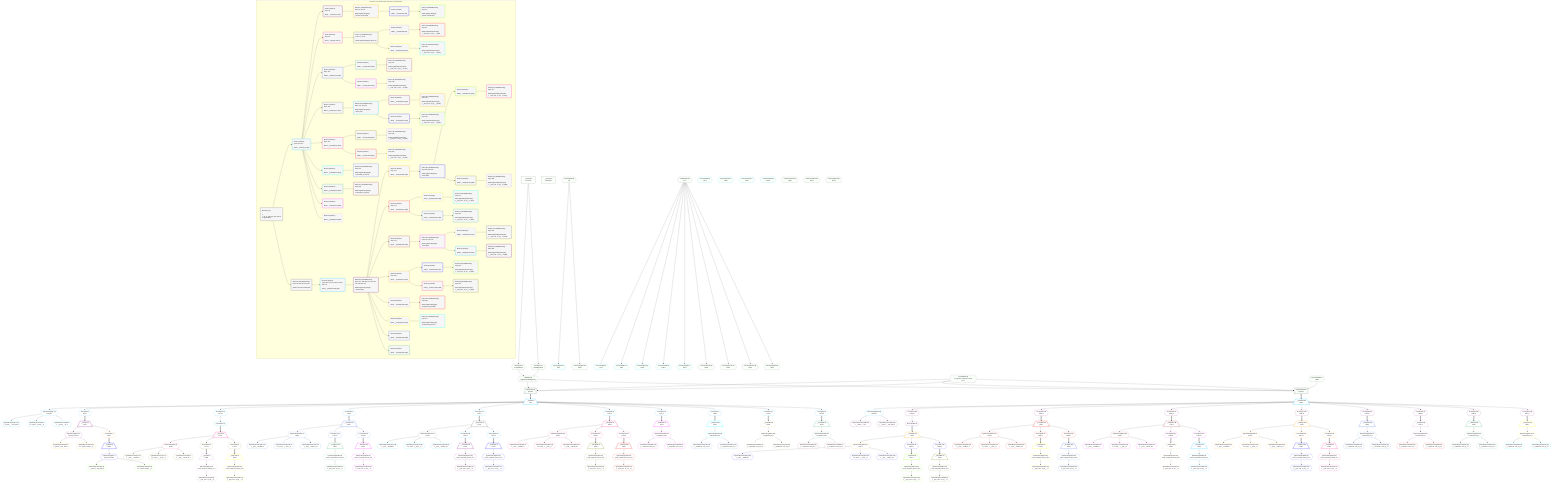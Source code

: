 %%{init: {'themeVariables': { 'fontSize': '12px'}}}%%
graph TD
    classDef path fill:#eee,stroke:#000,color:#000
    classDef plan fill:#fff,stroke-width:1px,color:#000
    classDef itemplan fill:#fff,stroke-width:2px,color:#000
    classDef unbatchedplan fill:#dff,stroke-width:1px,color:#000
    classDef sideeffectplan fill:#fcc,stroke-width:2px,color:#000
    classDef bucket fill:#f6f6f6,color:#000,stroke-width:2px,text-align:left


    %% plan dependencies
    PgSelect10[["PgSelect[10∈0]<br />ᐸpersonᐳ"]]:::plan
    Object13{{"Object[13∈0]<br />ᐸ{pgSettings,withPgClient}ᐳ"}}:::plan
    Constant646{{"Constant[646∈0]<br />ᐸ'Large bet on myself in round one.'ᐳ"}}:::plan
    Object13 & Constant646 & Constant646 --> PgSelect10
    Access11{{"Access[11∈0]<br />ᐸ2.pgSettingsᐳ"}}:::plan
    Access12{{"Access[12∈0]<br />ᐸ2.withPgClientᐳ"}}:::plan
    Access11 & Access12 --> Object13
    __Value2["__Value[2∈0]<br />ᐸcontextᐳ"]:::plan
    __Value2 --> Access11
    __Value2 --> Access12
    __Value4["__Value[4∈0]<br />ᐸrootValueᐳ"]:::plan
    Connection334{{"Connection[334∈0]<br />ᐸ330ᐳ"}}:::plan
    Constant642{{"Constant[642∈0]<br />ᐸ1ᐳ"}}:::plan
    Constant643{{"Constant[643∈0]<br />ᐸ2ᐳ"}}:::plan
    __Item14[/"__Item[14∈1]<br />ᐸ10ᐳ"\]:::itemplan
    PgSelect10 ==> __Item14
    PgSelectSingle15{{"PgSelectSingle[15∈1]<br />ᐸpersonᐳ"}}:::plan
    __Item14 --> PgSelectSingle15
    PgClassExpression16{{"PgClassExpression[16∈1]<br />ᐸ__person__...full_name”ᐳ"}}:::plan
    PgSelectSingle15 --> PgClassExpression16
    PgClassExpression18{{"PgClassExpression[18∈1]<br />ᐸ”c”.”perso..._person__)ᐳ"}}:::plan
    PgSelectSingle15 --> PgClassExpression18
    Connection48{{"Connection[48∈1]<br />ᐸ44ᐳ"}}:::plan
    Constant642 --> Connection48
    PgClassExpression55{{"PgClassExpression[55∈1]<br />ᐸ__person__.”id”ᐳ"}}:::plan
    PgSelectSingle15 --> PgClassExpression55
    Connection69{{"Connection[69∈1]<br />ᐸ65ᐳ"}}:::plan
    Constant643 --> Connection69
    Connection89{{"Connection[89∈1]<br />ᐸ85ᐳ"}}:::plan
    Constant642 --> Connection89
    Connection133{{"Connection[133∈1]<br />ᐸ129ᐳ"}}:::plan
    Constant642 --> Connection133
    Connection190{{"Connection[190∈1]<br />ᐸ186ᐳ"}}:::plan
    Constant642 --> Connection190
    Connection241{{"Connection[241∈1]<br />ᐸ237ᐳ"}}:::plan
    Constant642 --> Connection241
    Access607{{"Access[607∈1]<br />ᐸ14.1ᐳ"}}:::plan
    __Item14 --> Access607
    Access610{{"Access[610∈1]<br />ᐸ14.3ᐳ"}}:::plan
    __Item14 --> Access610
    Reverse611{{"Reverse[611∈1]"}}:::plan
    Access610 --> Reverse611
    Access614{{"Access[614∈1]<br />ᐸ14.4ᐳ"}}:::plan
    __Item14 --> Access614
    Access617{{"Access[617∈1]<br />ᐸ14.5ᐳ"}}:::plan
    __Item14 --> Access617
    Access620{{"Access[620∈1]<br />ᐸ14.6ᐳ"}}:::plan
    __Item14 --> Access620
    Access621{{"Access[621∈1]<br />ᐸ14.7ᐳ"}}:::plan
    __Item14 --> Access621
    Access622{{"Access[622∈1]<br />ᐸ14.8ᐳ"}}:::plan
    __Item14 --> Access622
    Access623{{"Access[623∈1]<br />ᐸ14.9ᐳ"}}:::plan
    __Item14 --> Access623
    Access624{{"Access[624∈1]<br />ᐸ14.10ᐳ"}}:::plan
    __Item14 --> Access624
    Connection30{{"Connection[30∈1]<br />ᐸ26ᐳ"}}:::plan
    Connection170{{"Connection[170∈1]<br />ᐸ166ᐳ"}}:::plan
    Connection271{{"Connection[271∈1]<br />ᐸ267ᐳ"}}:::plan
    Connection290{{"Connection[290∈1]<br />ᐸ286ᐳ"}}:::plan
    __Item32[/"__Item[32∈2]<br />ᐸ607ᐳ"\]:::itemplan
    Access607 ==> __Item32
    PgSelectSingle33{{"PgSelectSingle[33∈2]<br />ᐸperson_friendsᐳ"}}:::plan
    __Item32 --> PgSelectSingle33
    PgClassExpression34{{"PgClassExpression[34∈3]<br />ᐸ__person_f...full_name”ᐳ"}}:::plan
    PgSelectSingle33 --> PgClassExpression34
    PgClassExpression36{{"PgClassExpression[36∈3]<br />ᐸ”c”.”perso...friends__)ᐳ"}}:::plan
    PgSelectSingle33 --> PgClassExpression36
    Access606{{"Access[606∈3]<br />ᐸ32.1ᐳ"}}:::plan
    __Item32 --> Access606
    __Item50[/"__Item[50∈4]<br />ᐸ606ᐳ"\]:::itemplan
    Access606 ==> __Item50
    PgSelectSingle51{{"PgSelectSingle[51∈4]<br />ᐸperson_friendsᐳ"}}:::plan
    __Item50 --> PgSelectSingle51
    PgClassExpression52{{"PgClassExpression[52∈5]<br />ᐸ__person_f...full_name”ᐳ"}}:::plan
    PgSelectSingle51 --> PgClassExpression52
    PgClassExpression54{{"PgClassExpression[54∈5]<br />ᐸ”c”.”perso...friends__)ᐳ"}}:::plan
    PgSelectSingle51 --> PgClassExpression54
    __Item71[/"__Item[71∈6]<br />ᐸ611ᐳ"\]:::itemplan
    Reverse611 ==> __Item71
    PgSelectSingle72{{"PgSelectSingle[72∈6]<br />ᐸpostᐳ"}}:::plan
    __Item71 --> PgSelectSingle72
    PgClassExpression73{{"PgClassExpression[73∈7]<br />ᐸ__post__.”headline”ᐳ"}}:::plan
    PgSelectSingle72 --> PgClassExpression73
    PgClassExpression77{{"PgClassExpression[77∈7]<br />ᐸ”a”.”post_...(__post__)ᐳ"}}:::plan
    PgSelectSingle72 --> PgClassExpression77
    PgClassExpression78{{"PgClassExpression[78∈7]<br />ᐸ__post__.”author_id”ᐳ"}}:::plan
    PgSelectSingle72 --> PgClassExpression78
    Access608{{"Access[608∈7]<br />ᐸ71.1ᐳ"}}:::plan
    __Item71 --> Access608
    Access609{{"Access[609∈7]<br />ᐸ71.2ᐳ"}}:::plan
    __Item71 --> Access609
    __Item91[/"__Item[91∈8]<br />ᐸ608ᐳ"\]:::itemplan
    Access608 ==> __Item91
    PgSelectSingle92{{"PgSelectSingle[92∈8]<br />ᐸpost_computed_interval_setᐳ"}}:::plan
    __Item91 --> PgSelectSingle92
    PgClassExpression93{{"PgClassExpression[93∈8]<br />ᐸ__post_com...al_set__.vᐳ"}}:::plan
    PgSelectSingle92 --> PgClassExpression93
    __Item102[/"__Item[102∈10]<br />ᐸ609ᐳ"\]:::itemplan
    Access609 ==> __Item102
    PgSelectSingle103{{"PgSelectSingle[103∈10]<br />ᐸpost_computed_interval_setᐳ"}}:::plan
    __Item102 --> PgSelectSingle103
    PgClassExpression104{{"PgClassExpression[104∈10]<br />ᐸ__post_com...al_set__.vᐳ"}}:::plan
    PgSelectSingle103 --> PgClassExpression104
    __Item115[/"__Item[115∈12]<br />ᐸ614ᐳ"\]:::itemplan
    Access614 ==> __Item115
    PgSelectSingle116{{"PgSelectSingle[116∈12]<br />ᐸpostᐳ"}}:::plan
    __Item115 --> PgSelectSingle116
    PgClassExpression117{{"PgClassExpression[117∈12]<br />ᐸ__post__.”headline”ᐳ"}}:::plan
    PgSelectSingle116 --> PgClassExpression117
    PgClassExpression121{{"PgClassExpression[121∈12]<br />ᐸ”a”.”post_...(__post__)ᐳ"}}:::plan
    PgSelectSingle116 --> PgClassExpression121
    PgClassExpression122{{"PgClassExpression[122∈12]<br />ᐸ__post__.”author_id”ᐳ"}}:::plan
    PgSelectSingle116 --> PgClassExpression122
    Access612{{"Access[612∈12]<br />ᐸ115.1ᐳ"}}:::plan
    __Item115 --> Access612
    Access613{{"Access[613∈12]<br />ᐸ115.2ᐳ"}}:::plan
    __Item115 --> Access613
    __Item135[/"__Item[135∈13]<br />ᐸ612ᐳ"\]:::itemplan
    Access612 ==> __Item135
    PgSelectSingle136{{"PgSelectSingle[136∈13]<br />ᐸpost_computed_interval_setᐳ"}}:::plan
    __Item135 --> PgSelectSingle136
    PgClassExpression137{{"PgClassExpression[137∈13]<br />ᐸ__post_com...al_set__.vᐳ"}}:::plan
    PgSelectSingle136 --> PgClassExpression137
    __Item146[/"__Item[146∈15]<br />ᐸ613ᐳ"\]:::itemplan
    Access613 ==> __Item146
    PgSelectSingle147{{"PgSelectSingle[147∈15]<br />ᐸpost_computed_interval_setᐳ"}}:::plan
    __Item146 --> PgSelectSingle147
    PgClassExpression148{{"PgClassExpression[148∈15]<br />ᐸ__post_com...al_set__.vᐳ"}}:::plan
    PgSelectSingle147 --> PgClassExpression148
    __Item172[/"__Item[172∈17]<br />ᐸ617ᐳ"\]:::itemplan
    Access617 ==> __Item172
    PgSelectSingle173{{"PgSelectSingle[173∈17]<br />ᐸpostᐳ"}}:::plan
    __Item172 --> PgSelectSingle173
    PgClassExpression174{{"PgClassExpression[174∈18]<br />ᐸ__post__.”headline”ᐳ"}}:::plan
    PgSelectSingle173 --> PgClassExpression174
    PgClassExpression178{{"PgClassExpression[178∈18]<br />ᐸ”a”.”post_...(__post__)ᐳ"}}:::plan
    PgSelectSingle173 --> PgClassExpression178
    PgClassExpression179{{"PgClassExpression[179∈18]<br />ᐸ__post__.”author_id”ᐳ"}}:::plan
    PgSelectSingle173 --> PgClassExpression179
    Access615{{"Access[615∈18]<br />ᐸ172.1ᐳ"}}:::plan
    __Item172 --> Access615
    Access616{{"Access[616∈18]<br />ᐸ172.2ᐳ"}}:::plan
    __Item172 --> Access616
    __Item192[/"__Item[192∈19]<br />ᐸ615ᐳ"\]:::itemplan
    Access615 ==> __Item192
    PgSelectSingle193{{"PgSelectSingle[193∈19]<br />ᐸpost_computed_interval_setᐳ"}}:::plan
    __Item192 --> PgSelectSingle193
    PgClassExpression194{{"PgClassExpression[194∈19]<br />ᐸ__post_com...al_set__.vᐳ"}}:::plan
    PgSelectSingle193 --> PgClassExpression194
    __Item203[/"__Item[203∈21]<br />ᐸ616ᐳ"\]:::itemplan
    Access616 ==> __Item203
    PgSelectSingle204{{"PgSelectSingle[204∈21]<br />ᐸpost_computed_interval_setᐳ"}}:::plan
    __Item203 --> PgSelectSingle204
    PgClassExpression205{{"PgClassExpression[205∈21]<br />ᐸ__post_com...al_set__.vᐳ"}}:::plan
    PgSelectSingle204 --> PgClassExpression205
    __Item223[/"__Item[223∈23]<br />ᐸ620ᐳ"\]:::itemplan
    Access620 ==> __Item223
    PgSelectSingle224{{"PgSelectSingle[224∈23]<br />ᐸpostᐳ"}}:::plan
    __Item223 --> PgSelectSingle224
    PgClassExpression225{{"PgClassExpression[225∈23]<br />ᐸ__post__.”headline”ᐳ"}}:::plan
    PgSelectSingle224 --> PgClassExpression225
    PgClassExpression229{{"PgClassExpression[229∈23]<br />ᐸ”a”.”post_...(__post__)ᐳ"}}:::plan
    PgSelectSingle224 --> PgClassExpression229
    PgClassExpression230{{"PgClassExpression[230∈23]<br />ᐸ__post__.”author_id”ᐳ"}}:::plan
    PgSelectSingle224 --> PgClassExpression230
    Access618{{"Access[618∈23]<br />ᐸ223.1ᐳ"}}:::plan
    __Item223 --> Access618
    Access619{{"Access[619∈23]<br />ᐸ223.2ᐳ"}}:::plan
    __Item223 --> Access619
    __Item243[/"__Item[243∈24]<br />ᐸ618ᐳ"\]:::itemplan
    Access618 ==> __Item243
    PgSelectSingle244{{"PgSelectSingle[244∈24]<br />ᐸpost_computed_interval_setᐳ"}}:::plan
    __Item243 --> PgSelectSingle244
    PgClassExpression245{{"PgClassExpression[245∈24]<br />ᐸ__post_com...al_set__.vᐳ"}}:::plan
    PgSelectSingle244 --> PgClassExpression245
    __Item254[/"__Item[254∈26]<br />ᐸ619ᐳ"\]:::itemplan
    Access619 ==> __Item254
    PgSelectSingle255{{"PgSelectSingle[255∈26]<br />ᐸpost_computed_interval_setᐳ"}}:::plan
    __Item254 --> PgSelectSingle255
    PgClassExpression256{{"PgClassExpression[256∈26]<br />ᐸ__post_com...al_set__.vᐳ"}}:::plan
    PgSelectSingle255 --> PgClassExpression256
    __Item273[/"__Item[273∈28]<br />ᐸ622ᐳ"\]:::itemplan
    Access622 ==> __Item273
    PgSelectSingle274{{"PgSelectSingle[274∈28]<br />ᐸcompound_keyᐳ"}}:::plan
    __Item273 --> PgSelectSingle274
    PgClassExpression275{{"PgClassExpression[275∈29]<br />ᐸ__compound...rson_id_1”ᐳ"}}:::plan
    PgSelectSingle274 --> PgClassExpression275
    PgClassExpression276{{"PgClassExpression[276∈29]<br />ᐸ__compound...rson_id_2”ᐳ"}}:::plan
    PgSelectSingle274 --> PgClassExpression276
    __Item292[/"__Item[292∈30]<br />ᐸ624ᐳ"\]:::itemplan
    Access624 ==> __Item292
    PgSelectSingle293{{"PgSelectSingle[293∈30]<br />ᐸcompound_keyᐳ"}}:::plan
    __Item292 --> PgSelectSingle293
    PgClassExpression294{{"PgClassExpression[294∈31]<br />ᐸ__compound...rson_id_1”ᐳ"}}:::plan
    PgSelectSingle293 --> PgClassExpression294
    PgClassExpression295{{"PgClassExpression[295∈31]<br />ᐸ__compound...rson_id_2”ᐳ"}}:::plan
    PgSelectSingle293 --> PgClassExpression295
    __Item305[/"__Item[305∈32]<br />ᐸ621ᐳ"\]:::itemplan
    Access621 ==> __Item305
    PgSelectSingle306{{"PgSelectSingle[306∈32]<br />ᐸcompound_keyᐳ"}}:::plan
    __Item305 --> PgSelectSingle306
    PgClassExpression307{{"PgClassExpression[307∈32]<br />ᐸ__compound...rson_id_1”ᐳ"}}:::plan
    PgSelectSingle306 --> PgClassExpression307
    PgClassExpression308{{"PgClassExpression[308∈32]<br />ᐸ__compound...rson_id_2”ᐳ"}}:::plan
    PgSelectSingle306 --> PgClassExpression308
    __Item318[/"__Item[318∈33]<br />ᐸ623ᐳ"\]:::itemplan
    Access623 ==> __Item318
    PgSelectSingle319{{"PgSelectSingle[319∈33]<br />ᐸcompound_keyᐳ"}}:::plan
    __Item318 --> PgSelectSingle319
    PgClassExpression320{{"PgClassExpression[320∈33]<br />ᐸ__compound...rson_id_1”ᐳ"}}:::plan
    PgSelectSingle319 --> PgClassExpression320
    PgClassExpression321{{"PgClassExpression[321∈33]<br />ᐸ__compound...rson_id_2”ᐳ"}}:::plan
    PgSelectSingle319 --> PgClassExpression321
    PgSelect335[["PgSelect[335∈34]<br />ᐸpersonᐳ"]]:::plan
    Object13 & Connection334 & Constant646 & Constant646 --> PgSelect335
    Connection353{{"Connection[353∈34]<br />ᐸ349ᐳ"}}:::plan
    Constant643 --> Connection353
    Connection373{{"Connection[373∈34]<br />ᐸ369ᐳ"}}:::plan
    Constant642 --> Connection373
    Connection417{{"Connection[417∈34]<br />ᐸ413ᐳ"}}:::plan
    Constant642 --> Connection417
    Connection474{{"Connection[474∈34]<br />ᐸ470ᐳ"}}:::plan
    Constant642 --> Connection474
    Connection525{{"Connection[525∈34]<br />ᐸ521ᐳ"}}:::plan
    Constant642 --> Connection525
    Connection454{{"Connection[454∈34]<br />ᐸ450ᐳ"}}:::plan
    Connection555{{"Connection[555∈34]<br />ᐸ551ᐳ"}}:::plan
    Connection574{{"Connection[574∈34]<br />ᐸ570ᐳ"}}:::plan
    __Item336[/"__Item[336∈35]<br />ᐸ335ᐳ"\]:::itemplan
    PgSelect335 ==> __Item336
    PgSelectSingle337{{"PgSelectSingle[337∈35]<br />ᐸpersonᐳ"}}:::plan
    __Item336 --> PgSelectSingle337
    PgClassExpression338{{"PgClassExpression[338∈36]<br />ᐸ__person__.”id”ᐳ"}}:::plan
    PgSelectSingle337 --> PgClassExpression338
    PgClassExpression339{{"PgClassExpression[339∈36]<br />ᐸ__person__...full_name”ᐳ"}}:::plan
    PgSelectSingle337 --> PgClassExpression339
    Access627{{"Access[627∈36]<br />ᐸ336.0ᐳ"}}:::plan
    __Item336 --> Access627
    Reverse628{{"Reverse[628∈36]"}}:::plan
    Access627 --> Reverse628
    Access631{{"Access[631∈36]<br />ᐸ336.1ᐳ"}}:::plan
    __Item336 --> Access631
    Access634{{"Access[634∈36]<br />ᐸ336.2ᐳ"}}:::plan
    __Item336 --> Access634
    Access637{{"Access[637∈36]<br />ᐸ336.3ᐳ"}}:::plan
    __Item336 --> Access637
    Access638{{"Access[638∈36]<br />ᐸ336.4ᐳ"}}:::plan
    __Item336 --> Access638
    Access639{{"Access[639∈36]<br />ᐸ336.5ᐳ"}}:::plan
    __Item336 --> Access639
    Access640{{"Access[640∈36]<br />ᐸ336.6ᐳ"}}:::plan
    __Item336 --> Access640
    Access641{{"Access[641∈36]<br />ᐸ336.7ᐳ"}}:::plan
    __Item336 --> Access641
    __Item355[/"__Item[355∈37]<br />ᐸ628ᐳ"\]:::itemplan
    Reverse628 ==> __Item355
    PgSelectSingle356{{"PgSelectSingle[356∈37]<br />ᐸpostᐳ"}}:::plan
    __Item355 --> PgSelectSingle356
    PgClassExpression357{{"PgClassExpression[357∈38]<br />ᐸ__post__.”headline”ᐳ"}}:::plan
    PgSelectSingle356 --> PgClassExpression357
    PgClassExpression361{{"PgClassExpression[361∈38]<br />ᐸ”a”.”post_...(__post__)ᐳ"}}:::plan
    PgSelectSingle356 --> PgClassExpression361
    PgClassExpression362{{"PgClassExpression[362∈38]<br />ᐸ__post__.”author_id”ᐳ"}}:::plan
    PgSelectSingle356 --> PgClassExpression362
    Access625{{"Access[625∈38]<br />ᐸ355.1ᐳ"}}:::plan
    __Item355 --> Access625
    Access626{{"Access[626∈38]<br />ᐸ355.2ᐳ"}}:::plan
    __Item355 --> Access626
    __Item375[/"__Item[375∈39]<br />ᐸ625ᐳ"\]:::itemplan
    Access625 ==> __Item375
    PgSelectSingle376{{"PgSelectSingle[376∈39]<br />ᐸpost_computed_interval_setᐳ"}}:::plan
    __Item375 --> PgSelectSingle376
    PgClassExpression377{{"PgClassExpression[377∈39]<br />ᐸ__post_com...al_set__.vᐳ"}}:::plan
    PgSelectSingle376 --> PgClassExpression377
    __Item386[/"__Item[386∈41]<br />ᐸ626ᐳ"\]:::itemplan
    Access626 ==> __Item386
    PgSelectSingle387{{"PgSelectSingle[387∈41]<br />ᐸpost_computed_interval_setᐳ"}}:::plan
    __Item386 --> PgSelectSingle387
    PgClassExpression388{{"PgClassExpression[388∈41]<br />ᐸ__post_com...al_set__.vᐳ"}}:::plan
    PgSelectSingle387 --> PgClassExpression388
    __Item399[/"__Item[399∈43]<br />ᐸ631ᐳ"\]:::itemplan
    Access631 ==> __Item399
    PgSelectSingle400{{"PgSelectSingle[400∈43]<br />ᐸpostᐳ"}}:::plan
    __Item399 --> PgSelectSingle400
    PgClassExpression401{{"PgClassExpression[401∈43]<br />ᐸ__post__.”headline”ᐳ"}}:::plan
    PgSelectSingle400 --> PgClassExpression401
    PgClassExpression405{{"PgClassExpression[405∈43]<br />ᐸ”a”.”post_...(__post__)ᐳ"}}:::plan
    PgSelectSingle400 --> PgClassExpression405
    PgClassExpression406{{"PgClassExpression[406∈43]<br />ᐸ__post__.”author_id”ᐳ"}}:::plan
    PgSelectSingle400 --> PgClassExpression406
    Access629{{"Access[629∈43]<br />ᐸ399.1ᐳ"}}:::plan
    __Item399 --> Access629
    Access630{{"Access[630∈43]<br />ᐸ399.2ᐳ"}}:::plan
    __Item399 --> Access630
    __Item419[/"__Item[419∈44]<br />ᐸ629ᐳ"\]:::itemplan
    Access629 ==> __Item419
    PgSelectSingle420{{"PgSelectSingle[420∈44]<br />ᐸpost_computed_interval_setᐳ"}}:::plan
    __Item419 --> PgSelectSingle420
    PgClassExpression421{{"PgClassExpression[421∈44]<br />ᐸ__post_com...al_set__.vᐳ"}}:::plan
    PgSelectSingle420 --> PgClassExpression421
    __Item430[/"__Item[430∈46]<br />ᐸ630ᐳ"\]:::itemplan
    Access630 ==> __Item430
    PgSelectSingle431{{"PgSelectSingle[431∈46]<br />ᐸpost_computed_interval_setᐳ"}}:::plan
    __Item430 --> PgSelectSingle431
    PgClassExpression432{{"PgClassExpression[432∈46]<br />ᐸ__post_com...al_set__.vᐳ"}}:::plan
    PgSelectSingle431 --> PgClassExpression432
    __Item456[/"__Item[456∈48]<br />ᐸ634ᐳ"\]:::itemplan
    Access634 ==> __Item456
    PgSelectSingle457{{"PgSelectSingle[457∈48]<br />ᐸpostᐳ"}}:::plan
    __Item456 --> PgSelectSingle457
    PgClassExpression458{{"PgClassExpression[458∈49]<br />ᐸ__post__.”headline”ᐳ"}}:::plan
    PgSelectSingle457 --> PgClassExpression458
    PgClassExpression462{{"PgClassExpression[462∈49]<br />ᐸ”a”.”post_...(__post__)ᐳ"}}:::plan
    PgSelectSingle457 --> PgClassExpression462
    PgClassExpression463{{"PgClassExpression[463∈49]<br />ᐸ__post__.”author_id”ᐳ"}}:::plan
    PgSelectSingle457 --> PgClassExpression463
    Access632{{"Access[632∈49]<br />ᐸ456.1ᐳ"}}:::plan
    __Item456 --> Access632
    Access633{{"Access[633∈49]<br />ᐸ456.2ᐳ"}}:::plan
    __Item456 --> Access633
    __Item476[/"__Item[476∈50]<br />ᐸ632ᐳ"\]:::itemplan
    Access632 ==> __Item476
    PgSelectSingle477{{"PgSelectSingle[477∈50]<br />ᐸpost_computed_interval_setᐳ"}}:::plan
    __Item476 --> PgSelectSingle477
    PgClassExpression478{{"PgClassExpression[478∈50]<br />ᐸ__post_com...al_set__.vᐳ"}}:::plan
    PgSelectSingle477 --> PgClassExpression478
    __Item487[/"__Item[487∈52]<br />ᐸ633ᐳ"\]:::itemplan
    Access633 ==> __Item487
    PgSelectSingle488{{"PgSelectSingle[488∈52]<br />ᐸpost_computed_interval_setᐳ"}}:::plan
    __Item487 --> PgSelectSingle488
    PgClassExpression489{{"PgClassExpression[489∈52]<br />ᐸ__post_com...al_set__.vᐳ"}}:::plan
    PgSelectSingle488 --> PgClassExpression489
    __Item507[/"__Item[507∈54]<br />ᐸ637ᐳ"\]:::itemplan
    Access637 ==> __Item507
    PgSelectSingle508{{"PgSelectSingle[508∈54]<br />ᐸpostᐳ"}}:::plan
    __Item507 --> PgSelectSingle508
    PgClassExpression509{{"PgClassExpression[509∈54]<br />ᐸ__post__.”headline”ᐳ"}}:::plan
    PgSelectSingle508 --> PgClassExpression509
    PgClassExpression513{{"PgClassExpression[513∈54]<br />ᐸ”a”.”post_...(__post__)ᐳ"}}:::plan
    PgSelectSingle508 --> PgClassExpression513
    PgClassExpression514{{"PgClassExpression[514∈54]<br />ᐸ__post__.”author_id”ᐳ"}}:::plan
    PgSelectSingle508 --> PgClassExpression514
    Access635{{"Access[635∈54]<br />ᐸ507.1ᐳ"}}:::plan
    __Item507 --> Access635
    Access636{{"Access[636∈54]<br />ᐸ507.2ᐳ"}}:::plan
    __Item507 --> Access636
    __Item527[/"__Item[527∈55]<br />ᐸ635ᐳ"\]:::itemplan
    Access635 ==> __Item527
    PgSelectSingle528{{"PgSelectSingle[528∈55]<br />ᐸpost_computed_interval_setᐳ"}}:::plan
    __Item527 --> PgSelectSingle528
    PgClassExpression529{{"PgClassExpression[529∈55]<br />ᐸ__post_com...al_set__.vᐳ"}}:::plan
    PgSelectSingle528 --> PgClassExpression529
    __Item538[/"__Item[538∈57]<br />ᐸ636ᐳ"\]:::itemplan
    Access636 ==> __Item538
    PgSelectSingle539{{"PgSelectSingle[539∈57]<br />ᐸpost_computed_interval_setᐳ"}}:::plan
    __Item538 --> PgSelectSingle539
    PgClassExpression540{{"PgClassExpression[540∈57]<br />ᐸ__post_com...al_set__.vᐳ"}}:::plan
    PgSelectSingle539 --> PgClassExpression540
    __Item557[/"__Item[557∈59]<br />ᐸ639ᐳ"\]:::itemplan
    Access639 ==> __Item557
    PgSelectSingle558{{"PgSelectSingle[558∈59]<br />ᐸcompound_keyᐳ"}}:::plan
    __Item557 --> PgSelectSingle558
    PgClassExpression559{{"PgClassExpression[559∈60]<br />ᐸ__compound...rson_id_1”ᐳ"}}:::plan
    PgSelectSingle558 --> PgClassExpression559
    PgClassExpression560{{"PgClassExpression[560∈60]<br />ᐸ__compound...rson_id_2”ᐳ"}}:::plan
    PgSelectSingle558 --> PgClassExpression560
    __Item576[/"__Item[576∈61]<br />ᐸ641ᐳ"\]:::itemplan
    Access641 ==> __Item576
    PgSelectSingle577{{"PgSelectSingle[577∈61]<br />ᐸcompound_keyᐳ"}}:::plan
    __Item576 --> PgSelectSingle577
    PgClassExpression578{{"PgClassExpression[578∈62]<br />ᐸ__compound...rson_id_1”ᐳ"}}:::plan
    PgSelectSingle577 --> PgClassExpression578
    PgClassExpression579{{"PgClassExpression[579∈62]<br />ᐸ__compound...rson_id_2”ᐳ"}}:::plan
    PgSelectSingle577 --> PgClassExpression579
    __Item589[/"__Item[589∈63]<br />ᐸ638ᐳ"\]:::itemplan
    Access638 ==> __Item589
    PgSelectSingle590{{"PgSelectSingle[590∈63]<br />ᐸcompound_keyᐳ"}}:::plan
    __Item589 --> PgSelectSingle590
    PgClassExpression591{{"PgClassExpression[591∈63]<br />ᐸ__compound...rson_id_1”ᐳ"}}:::plan
    PgSelectSingle590 --> PgClassExpression591
    PgClassExpression592{{"PgClassExpression[592∈63]<br />ᐸ__compound...rson_id_2”ᐳ"}}:::plan
    PgSelectSingle590 --> PgClassExpression592
    __Item602[/"__Item[602∈64]<br />ᐸ640ᐳ"\]:::itemplan
    Access640 ==> __Item602
    PgSelectSingle603{{"PgSelectSingle[603∈64]<br />ᐸcompound_keyᐳ"}}:::plan
    __Item602 --> PgSelectSingle603
    PgClassExpression604{{"PgClassExpression[604∈64]<br />ᐸ__compound...rson_id_1”ᐳ"}}:::plan
    PgSelectSingle603 --> PgClassExpression604
    PgClassExpression605{{"PgClassExpression[605∈64]<br />ᐸ__compound...rson_id_2”ᐳ"}}:::plan
    PgSelectSingle603 --> PgClassExpression605

    %% define steps

    subgraph "Buckets for queries/v4/simple-procedure-computed-fields"
    Bucket0("Bucket 0 (root)<br /><br />1: <br />ᐳ: 11, 12, 334, 642, 643, 646, 13<br />2: PgSelect[10]"):::bucket
    classDef bucket0 stroke:#696969
    class Bucket0,__Value2,__Value4,PgSelect10,Access11,Access12,Object13,Connection334,Constant642,Constant643,Constant646 bucket0
    Bucket1("Bucket 1 (listItem)<br />Deps: 642, 643<br /><br />ROOT __Item{1}ᐸ10ᐳ[14]"):::bucket
    classDef bucket1 stroke:#00bfff
    class Bucket1,__Item14,PgSelectSingle15,PgClassExpression16,PgClassExpression18,Connection30,Connection48,PgClassExpression55,Connection69,Connection89,Connection133,Connection170,Connection190,Connection241,Connection271,Connection290,Access607,Access610,Reverse611,Access614,Access617,Access620,Access621,Access622,Access623,Access624 bucket1
    Bucket2("Bucket 2 (listItem)<br />Deps: 48<br /><br />ROOT __Item{2}ᐸ607ᐳ[32]"):::bucket
    classDef bucket2 stroke:#7f007f
    class Bucket2,__Item32,PgSelectSingle33 bucket2
    Bucket3("Bucket 3 (nullableBoundary)<br />Deps: 33, 32, 48<br /><br />ROOT PgSelectSingle{2}ᐸperson_friendsᐳ[33]"):::bucket
    classDef bucket3 stroke:#ffa500
    class Bucket3,PgClassExpression34,PgClassExpression36,Access606 bucket3
    Bucket4("Bucket 4 (listItem)<br /><br />ROOT __Item{4}ᐸ606ᐳ[50]"):::bucket
    classDef bucket4 stroke:#0000ff
    class Bucket4,__Item50,PgSelectSingle51 bucket4
    Bucket5("Bucket 5 (nullableBoundary)<br />Deps: 51<br /><br />ROOT PgSelectSingle{4}ᐸperson_friendsᐳ[51]"):::bucket
    classDef bucket5 stroke:#7fff00
    class Bucket5,PgClassExpression52,PgClassExpression54 bucket5
    Bucket6("Bucket 6 (listItem)<br />Deps: 89<br /><br />ROOT __Item{6}ᐸ611ᐳ[71]"):::bucket
    classDef bucket6 stroke:#ff1493
    class Bucket6,__Item71,PgSelectSingle72 bucket6
    Bucket7("Bucket 7 (nullableBoundary)<br />Deps: 72, 71, 89<br /><br />ROOT PgSelectSingle{6}ᐸpostᐳ[72]"):::bucket
    classDef bucket7 stroke:#808000
    class Bucket7,PgClassExpression73,PgClassExpression77,PgClassExpression78,Access608,Access609 bucket7
    Bucket8("Bucket 8 (listItem)<br /><br />ROOT __Item{8}ᐸ608ᐳ[91]"):::bucket
    classDef bucket8 stroke:#dda0dd
    class Bucket8,__Item91,PgSelectSingle92,PgClassExpression93 bucket8
    Bucket9("Bucket 9 (nullableBoundary)<br />Deps: 93<br /><br />ROOT PgClassExpression{8}ᐸ__post_com...al_set__.vᐳ[93]"):::bucket
    classDef bucket9 stroke:#ff0000
    class Bucket9 bucket9
    Bucket10("Bucket 10 (listItem)<br /><br />ROOT __Item{10}ᐸ609ᐳ[102]"):::bucket
    classDef bucket10 stroke:#ffff00
    class Bucket10,__Item102,PgSelectSingle103,PgClassExpression104 bucket10
    Bucket11("Bucket 11 (nullableBoundary)<br />Deps: 104<br /><br />ROOT PgClassExpression{10}ᐸ__post_com...al_set__.vᐳ[104]"):::bucket
    classDef bucket11 stroke:#00ffff
    class Bucket11 bucket11
    Bucket12("Bucket 12 (listItem)<br />Deps: 133<br /><br />ROOT __Item{12}ᐸ614ᐳ[115]"):::bucket
    classDef bucket12 stroke:#4169e1
    class Bucket12,__Item115,PgSelectSingle116,PgClassExpression117,PgClassExpression121,PgClassExpression122,Access612,Access613 bucket12
    Bucket13("Bucket 13 (listItem)<br /><br />ROOT __Item{13}ᐸ612ᐳ[135]"):::bucket
    classDef bucket13 stroke:#3cb371
    class Bucket13,__Item135,PgSelectSingle136,PgClassExpression137 bucket13
    Bucket14("Bucket 14 (nullableBoundary)<br />Deps: 137<br /><br />ROOT PgClassExpression{13}ᐸ__post_com...al_set__.vᐳ[137]"):::bucket
    classDef bucket14 stroke:#a52a2a
    class Bucket14 bucket14
    Bucket15("Bucket 15 (listItem)<br /><br />ROOT __Item{15}ᐸ613ᐳ[146]"):::bucket
    classDef bucket15 stroke:#ff00ff
    class Bucket15,__Item146,PgSelectSingle147,PgClassExpression148 bucket15
    Bucket16("Bucket 16 (nullableBoundary)<br />Deps: 148<br /><br />ROOT PgClassExpression{15}ᐸ__post_com...al_set__.vᐳ[148]"):::bucket
    classDef bucket16 stroke:#f5deb3
    class Bucket16 bucket16
    Bucket17("Bucket 17 (listItem)<br />Deps: 190<br /><br />ROOT __Item{17}ᐸ617ᐳ[172]"):::bucket
    classDef bucket17 stroke:#696969
    class Bucket17,__Item172,PgSelectSingle173 bucket17
    Bucket18("Bucket 18 (nullableBoundary)<br />Deps: 173, 172, 190<br /><br />ROOT PgSelectSingle{17}ᐸpostᐳ[173]"):::bucket
    classDef bucket18 stroke:#00bfff
    class Bucket18,PgClassExpression174,PgClassExpression178,PgClassExpression179,Access615,Access616 bucket18
    Bucket19("Bucket 19 (listItem)<br /><br />ROOT __Item{19}ᐸ615ᐳ[192]"):::bucket
    classDef bucket19 stroke:#7f007f
    class Bucket19,__Item192,PgSelectSingle193,PgClassExpression194 bucket19
    Bucket20("Bucket 20 (nullableBoundary)<br />Deps: 194<br /><br />ROOT PgClassExpression{19}ᐸ__post_com...al_set__.vᐳ[194]"):::bucket
    classDef bucket20 stroke:#ffa500
    class Bucket20 bucket20
    Bucket21("Bucket 21 (listItem)<br /><br />ROOT __Item{21}ᐸ616ᐳ[203]"):::bucket
    classDef bucket21 stroke:#0000ff
    class Bucket21,__Item203,PgSelectSingle204,PgClassExpression205 bucket21
    Bucket22("Bucket 22 (nullableBoundary)<br />Deps: 205<br /><br />ROOT PgClassExpression{21}ᐸ__post_com...al_set__.vᐳ[205]"):::bucket
    classDef bucket22 stroke:#7fff00
    class Bucket22 bucket22
    Bucket23("Bucket 23 (listItem)<br />Deps: 241<br /><br />ROOT __Item{23}ᐸ620ᐳ[223]"):::bucket
    classDef bucket23 stroke:#ff1493
    class Bucket23,__Item223,PgSelectSingle224,PgClassExpression225,PgClassExpression229,PgClassExpression230,Access618,Access619 bucket23
    Bucket24("Bucket 24 (listItem)<br /><br />ROOT __Item{24}ᐸ618ᐳ[243]"):::bucket
    classDef bucket24 stroke:#808000
    class Bucket24,__Item243,PgSelectSingle244,PgClassExpression245 bucket24
    Bucket25("Bucket 25 (nullableBoundary)<br />Deps: 245<br /><br />ROOT PgClassExpression{24}ᐸ__post_com...al_set__.vᐳ[245]"):::bucket
    classDef bucket25 stroke:#dda0dd
    class Bucket25 bucket25
    Bucket26("Bucket 26 (listItem)<br /><br />ROOT __Item{26}ᐸ619ᐳ[254]"):::bucket
    classDef bucket26 stroke:#ff0000
    class Bucket26,__Item254,PgSelectSingle255,PgClassExpression256 bucket26
    Bucket27("Bucket 27 (nullableBoundary)<br />Deps: 256<br /><br />ROOT PgClassExpression{26}ᐸ__post_com...al_set__.vᐳ[256]"):::bucket
    classDef bucket27 stroke:#ffff00
    class Bucket27 bucket27
    Bucket28("Bucket 28 (listItem)<br /><br />ROOT __Item{28}ᐸ622ᐳ[273]"):::bucket
    classDef bucket28 stroke:#00ffff
    class Bucket28,__Item273,PgSelectSingle274 bucket28
    Bucket29("Bucket 29 (nullableBoundary)<br />Deps: 274<br /><br />ROOT PgSelectSingle{28}ᐸcompound_keyᐳ[274]"):::bucket
    classDef bucket29 stroke:#4169e1
    class Bucket29,PgClassExpression275,PgClassExpression276 bucket29
    Bucket30("Bucket 30 (listItem)<br /><br />ROOT __Item{30}ᐸ624ᐳ[292]"):::bucket
    classDef bucket30 stroke:#3cb371
    class Bucket30,__Item292,PgSelectSingle293 bucket30
    Bucket31("Bucket 31 (nullableBoundary)<br />Deps: 293<br /><br />ROOT PgSelectSingle{30}ᐸcompound_keyᐳ[293]"):::bucket
    classDef bucket31 stroke:#a52a2a
    class Bucket31,PgClassExpression294,PgClassExpression295 bucket31
    Bucket32("Bucket 32 (listItem)<br /><br />ROOT __Item{32}ᐸ621ᐳ[305]"):::bucket
    classDef bucket32 stroke:#ff00ff
    class Bucket32,__Item305,PgSelectSingle306,PgClassExpression307,PgClassExpression308 bucket32
    Bucket33("Bucket 33 (listItem)<br /><br />ROOT __Item{33}ᐸ623ᐳ[318]"):::bucket
    classDef bucket33 stroke:#f5deb3
    class Bucket33,__Item318,PgSelectSingle319,PgClassExpression320,PgClassExpression321 bucket33
    Bucket34("Bucket 34 (nullableBoundary)<br />Deps: 13, 334, 646, 643, 642<br /><br />ROOT Connectionᐸ330ᐳ[334]"):::bucket
    classDef bucket34 stroke:#696969
    class Bucket34,PgSelect335,Connection353,Connection373,Connection417,Connection454,Connection474,Connection525,Connection555,Connection574 bucket34
    Bucket35("Bucket 35 (listItem)<br />Deps: 353, 373, 417, 454, 474, 525, 555, 574<br /><br />ROOT __Item{35}ᐸ335ᐳ[336]"):::bucket
    classDef bucket35 stroke:#00bfff
    class Bucket35,__Item336,PgSelectSingle337 bucket35
    Bucket36("Bucket 36 (nullableBoundary)<br />Deps: 337, 336, 353, 373, 417, 454, 474, 525, 555, 574<br /><br />ROOT PgSelectSingle{35}ᐸpersonᐳ[337]"):::bucket
    classDef bucket36 stroke:#7f007f
    class Bucket36,PgClassExpression338,PgClassExpression339,Access627,Reverse628,Access631,Access634,Access637,Access638,Access639,Access640,Access641 bucket36
    Bucket37("Bucket 37 (listItem)<br />Deps: 373<br /><br />ROOT __Item{37}ᐸ628ᐳ[355]"):::bucket
    classDef bucket37 stroke:#ffa500
    class Bucket37,__Item355,PgSelectSingle356 bucket37
    Bucket38("Bucket 38 (nullableBoundary)<br />Deps: 356, 355, 373<br /><br />ROOT PgSelectSingle{37}ᐸpostᐳ[356]"):::bucket
    classDef bucket38 stroke:#0000ff
    class Bucket38,PgClassExpression357,PgClassExpression361,PgClassExpression362,Access625,Access626 bucket38
    Bucket39("Bucket 39 (listItem)<br /><br />ROOT __Item{39}ᐸ625ᐳ[375]"):::bucket
    classDef bucket39 stroke:#7fff00
    class Bucket39,__Item375,PgSelectSingle376,PgClassExpression377 bucket39
    Bucket40("Bucket 40 (nullableBoundary)<br />Deps: 377<br /><br />ROOT PgClassExpression{39}ᐸ__post_com...al_set__.vᐳ[377]"):::bucket
    classDef bucket40 stroke:#ff1493
    class Bucket40 bucket40
    Bucket41("Bucket 41 (listItem)<br /><br />ROOT __Item{41}ᐸ626ᐳ[386]"):::bucket
    classDef bucket41 stroke:#808000
    class Bucket41,__Item386,PgSelectSingle387,PgClassExpression388 bucket41
    Bucket42("Bucket 42 (nullableBoundary)<br />Deps: 388<br /><br />ROOT PgClassExpression{41}ᐸ__post_com...al_set__.vᐳ[388]"):::bucket
    classDef bucket42 stroke:#dda0dd
    class Bucket42 bucket42
    Bucket43("Bucket 43 (listItem)<br />Deps: 417<br /><br />ROOT __Item{43}ᐸ631ᐳ[399]"):::bucket
    classDef bucket43 stroke:#ff0000
    class Bucket43,__Item399,PgSelectSingle400,PgClassExpression401,PgClassExpression405,PgClassExpression406,Access629,Access630 bucket43
    Bucket44("Bucket 44 (listItem)<br /><br />ROOT __Item{44}ᐸ629ᐳ[419]"):::bucket
    classDef bucket44 stroke:#ffff00
    class Bucket44,__Item419,PgSelectSingle420,PgClassExpression421 bucket44
    Bucket45("Bucket 45 (nullableBoundary)<br />Deps: 421<br /><br />ROOT PgClassExpression{44}ᐸ__post_com...al_set__.vᐳ[421]"):::bucket
    classDef bucket45 stroke:#00ffff
    class Bucket45 bucket45
    Bucket46("Bucket 46 (listItem)<br /><br />ROOT __Item{46}ᐸ630ᐳ[430]"):::bucket
    classDef bucket46 stroke:#4169e1
    class Bucket46,__Item430,PgSelectSingle431,PgClassExpression432 bucket46
    Bucket47("Bucket 47 (nullableBoundary)<br />Deps: 432<br /><br />ROOT PgClassExpression{46}ᐸ__post_com...al_set__.vᐳ[432]"):::bucket
    classDef bucket47 stroke:#3cb371
    class Bucket47 bucket47
    Bucket48("Bucket 48 (listItem)<br />Deps: 474<br /><br />ROOT __Item{48}ᐸ634ᐳ[456]"):::bucket
    classDef bucket48 stroke:#a52a2a
    class Bucket48,__Item456,PgSelectSingle457 bucket48
    Bucket49("Bucket 49 (nullableBoundary)<br />Deps: 457, 456, 474<br /><br />ROOT PgSelectSingle{48}ᐸpostᐳ[457]"):::bucket
    classDef bucket49 stroke:#ff00ff
    class Bucket49,PgClassExpression458,PgClassExpression462,PgClassExpression463,Access632,Access633 bucket49
    Bucket50("Bucket 50 (listItem)<br /><br />ROOT __Item{50}ᐸ632ᐳ[476]"):::bucket
    classDef bucket50 stroke:#f5deb3
    class Bucket50,__Item476,PgSelectSingle477,PgClassExpression478 bucket50
    Bucket51("Bucket 51 (nullableBoundary)<br />Deps: 478<br /><br />ROOT PgClassExpression{50}ᐸ__post_com...al_set__.vᐳ[478]"):::bucket
    classDef bucket51 stroke:#696969
    class Bucket51 bucket51
    Bucket52("Bucket 52 (listItem)<br /><br />ROOT __Item{52}ᐸ633ᐳ[487]"):::bucket
    classDef bucket52 stroke:#00bfff
    class Bucket52,__Item487,PgSelectSingle488,PgClassExpression489 bucket52
    Bucket53("Bucket 53 (nullableBoundary)<br />Deps: 489<br /><br />ROOT PgClassExpression{52}ᐸ__post_com...al_set__.vᐳ[489]"):::bucket
    classDef bucket53 stroke:#7f007f
    class Bucket53 bucket53
    Bucket54("Bucket 54 (listItem)<br />Deps: 525<br /><br />ROOT __Item{54}ᐸ637ᐳ[507]"):::bucket
    classDef bucket54 stroke:#ffa500
    class Bucket54,__Item507,PgSelectSingle508,PgClassExpression509,PgClassExpression513,PgClassExpression514,Access635,Access636 bucket54
    Bucket55("Bucket 55 (listItem)<br /><br />ROOT __Item{55}ᐸ635ᐳ[527]"):::bucket
    classDef bucket55 stroke:#0000ff
    class Bucket55,__Item527,PgSelectSingle528,PgClassExpression529 bucket55
    Bucket56("Bucket 56 (nullableBoundary)<br />Deps: 529<br /><br />ROOT PgClassExpression{55}ᐸ__post_com...al_set__.vᐳ[529]"):::bucket
    classDef bucket56 stroke:#7fff00
    class Bucket56 bucket56
    Bucket57("Bucket 57 (listItem)<br /><br />ROOT __Item{57}ᐸ636ᐳ[538]"):::bucket
    classDef bucket57 stroke:#ff1493
    class Bucket57,__Item538,PgSelectSingle539,PgClassExpression540 bucket57
    Bucket58("Bucket 58 (nullableBoundary)<br />Deps: 540<br /><br />ROOT PgClassExpression{57}ᐸ__post_com...al_set__.vᐳ[540]"):::bucket
    classDef bucket58 stroke:#808000
    class Bucket58 bucket58
    Bucket59("Bucket 59 (listItem)<br /><br />ROOT __Item{59}ᐸ639ᐳ[557]"):::bucket
    classDef bucket59 stroke:#dda0dd
    class Bucket59,__Item557,PgSelectSingle558 bucket59
    Bucket60("Bucket 60 (nullableBoundary)<br />Deps: 558<br /><br />ROOT PgSelectSingle{59}ᐸcompound_keyᐳ[558]"):::bucket
    classDef bucket60 stroke:#ff0000
    class Bucket60,PgClassExpression559,PgClassExpression560 bucket60
    Bucket61("Bucket 61 (listItem)<br /><br />ROOT __Item{61}ᐸ641ᐳ[576]"):::bucket
    classDef bucket61 stroke:#ffff00
    class Bucket61,__Item576,PgSelectSingle577 bucket61
    Bucket62("Bucket 62 (nullableBoundary)<br />Deps: 577<br /><br />ROOT PgSelectSingle{61}ᐸcompound_keyᐳ[577]"):::bucket
    classDef bucket62 stroke:#00ffff
    class Bucket62,PgClassExpression578,PgClassExpression579 bucket62
    Bucket63("Bucket 63 (listItem)<br /><br />ROOT __Item{63}ᐸ638ᐳ[589]"):::bucket
    classDef bucket63 stroke:#4169e1
    class Bucket63,__Item589,PgSelectSingle590,PgClassExpression591,PgClassExpression592 bucket63
    Bucket64("Bucket 64 (listItem)<br /><br />ROOT __Item{64}ᐸ640ᐳ[602]"):::bucket
    classDef bucket64 stroke:#3cb371
    class Bucket64,__Item602,PgSelectSingle603,PgClassExpression604,PgClassExpression605 bucket64
    Bucket0 --> Bucket1 & Bucket34
    Bucket1 --> Bucket2 & Bucket6 & Bucket12 & Bucket17 & Bucket23 & Bucket28 & Bucket30 & Bucket32 & Bucket33
    Bucket2 --> Bucket3
    Bucket3 --> Bucket4
    Bucket4 --> Bucket5
    Bucket6 --> Bucket7
    Bucket7 --> Bucket8 & Bucket10
    Bucket8 --> Bucket9
    Bucket10 --> Bucket11
    Bucket12 --> Bucket13 & Bucket15
    Bucket13 --> Bucket14
    Bucket15 --> Bucket16
    Bucket17 --> Bucket18
    Bucket18 --> Bucket19 & Bucket21
    Bucket19 --> Bucket20
    Bucket21 --> Bucket22
    Bucket23 --> Bucket24 & Bucket26
    Bucket24 --> Bucket25
    Bucket26 --> Bucket27
    Bucket28 --> Bucket29
    Bucket30 --> Bucket31
    Bucket34 --> Bucket35
    Bucket35 --> Bucket36
    Bucket36 --> Bucket37 & Bucket43 & Bucket48 & Bucket54 & Bucket59 & Bucket61 & Bucket63 & Bucket64
    Bucket37 --> Bucket38
    Bucket38 --> Bucket39 & Bucket41
    Bucket39 --> Bucket40
    Bucket41 --> Bucket42
    Bucket43 --> Bucket44 & Bucket46
    Bucket44 --> Bucket45
    Bucket46 --> Bucket47
    Bucket48 --> Bucket49
    Bucket49 --> Bucket50 & Bucket52
    Bucket50 --> Bucket51
    Bucket52 --> Bucket53
    Bucket54 --> Bucket55 & Bucket57
    Bucket55 --> Bucket56
    Bucket57 --> Bucket58
    Bucket59 --> Bucket60
    Bucket61 --> Bucket62
    classDef unary fill:#fafffa,borderWidth:8px
    class PgSelect10,Object13,Access11,Access12,__Value2,__Value4,Connection334,Constant642,Constant643,Constant646,Connection48,Connection69,Connection89,Connection133,Connection190,Connection241,Connection30,Connection170,Connection271,Connection290,PgSelect335,Connection353,Connection373,Connection417,Connection474,Connection525,Connection454,Connection555,Connection574 unary
    end